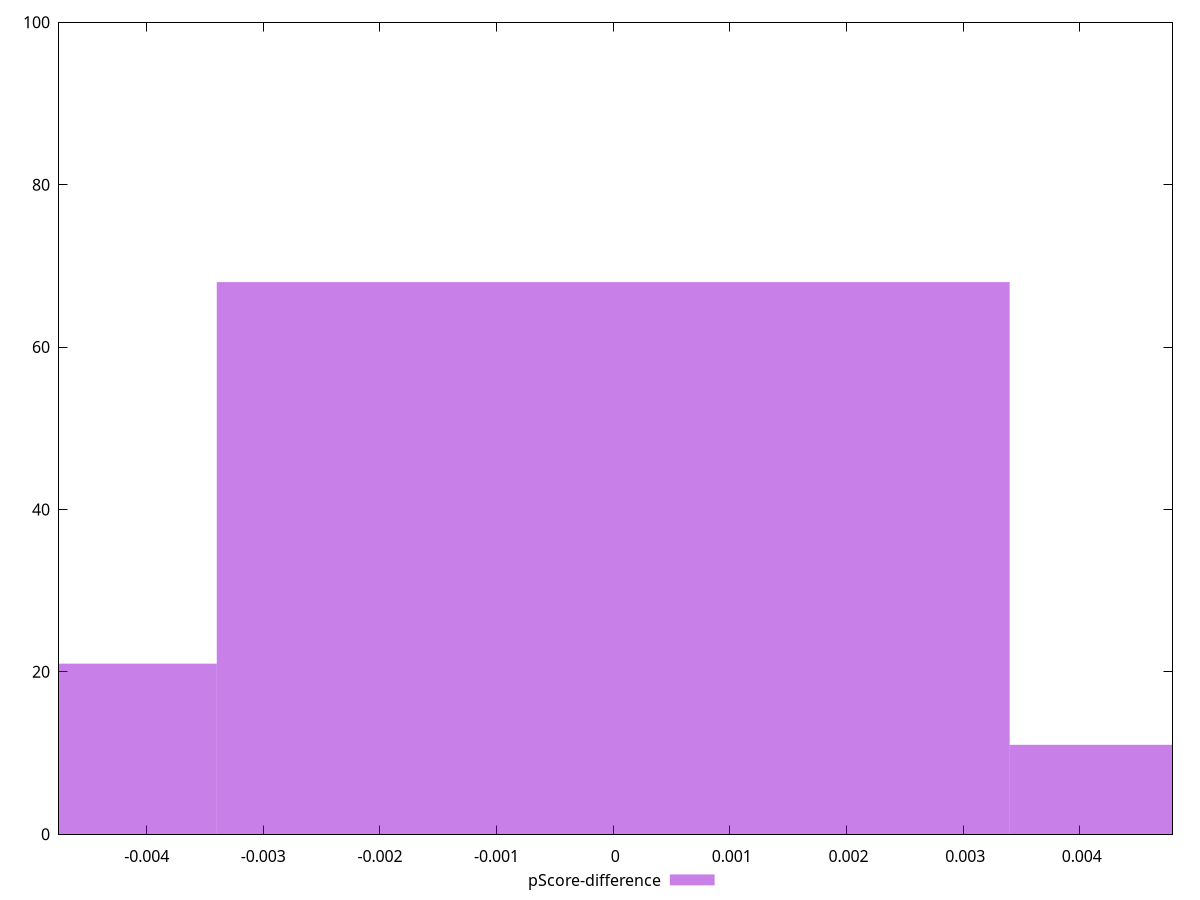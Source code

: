 reset

$pScoreDifference <<EOF
0 68
-0.0067973963099001115 21
0.0067973963099001115 11
EOF

set key outside below
set boxwidth 0.0067973963099001115
set xrange [-0.004751281845733146:0.004794791619140426]
set yrange [0:100]
set trange [0:100]
set style fill transparent solid 0.5 noborder
set terminal svg size 640, 490 enhanced background rgb 'white'
set output "reports/report_00031_2021-02-24T23-18-18.084Z/mainthread-work-breakdown/samples/astro/pScore-difference/histogram.svg"

plot $pScoreDifference title "pScore-difference" with boxes

reset
